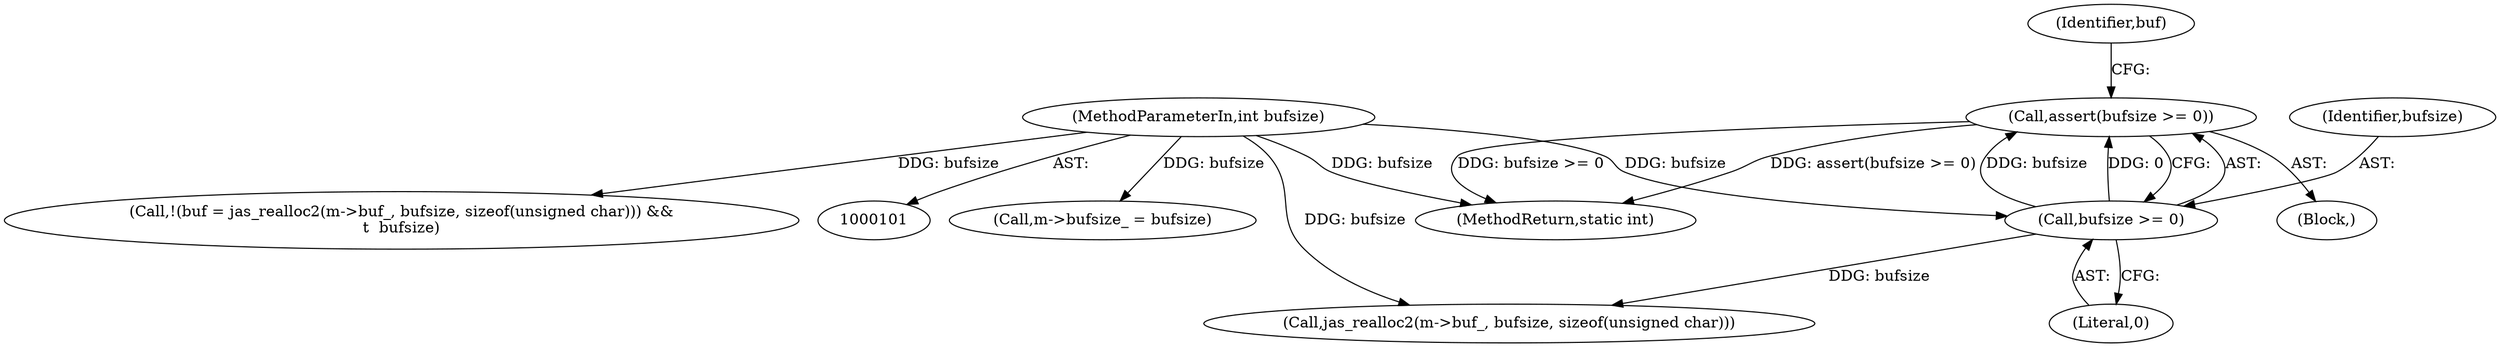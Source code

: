 digraph "0_jasper_44a524e367597af58d6265ae2014468b334d0309@API" {
"1000106" [label="(Call,assert(bufsize >= 0))"];
"1000107" [label="(Call,bufsize >= 0)"];
"1000103" [label="(MethodParameterIn,int bufsize)"];
"1000139" [label="(MethodReturn,static int)"];
"1000114" [label="(Identifier,buf)"];
"1000103" [label="(MethodParameterIn,int bufsize)"];
"1000132" [label="(Call,m->bufsize_ = bufsize)"];
"1000109" [label="(Literal,0)"];
"1000115" [label="(Call,jas_realloc2(m->buf_, bufsize, sizeof(unsigned char)))"];
"1000111" [label="(Call,!(buf = jas_realloc2(m->buf_, bufsize, sizeof(unsigned char))) &&\n\t  bufsize)"];
"1000108" [label="(Identifier,bufsize)"];
"1000106" [label="(Call,assert(bufsize >= 0))"];
"1000104" [label="(Block,)"];
"1000107" [label="(Call,bufsize >= 0)"];
"1000106" -> "1000104"  [label="AST: "];
"1000106" -> "1000107"  [label="CFG: "];
"1000107" -> "1000106"  [label="AST: "];
"1000114" -> "1000106"  [label="CFG: "];
"1000106" -> "1000139"  [label="DDG: bufsize >= 0"];
"1000106" -> "1000139"  [label="DDG: assert(bufsize >= 0)"];
"1000107" -> "1000106"  [label="DDG: bufsize"];
"1000107" -> "1000106"  [label="DDG: 0"];
"1000107" -> "1000109"  [label="CFG: "];
"1000108" -> "1000107"  [label="AST: "];
"1000109" -> "1000107"  [label="AST: "];
"1000103" -> "1000107"  [label="DDG: bufsize"];
"1000107" -> "1000115"  [label="DDG: bufsize"];
"1000103" -> "1000101"  [label="AST: "];
"1000103" -> "1000139"  [label="DDG: bufsize"];
"1000103" -> "1000115"  [label="DDG: bufsize"];
"1000103" -> "1000111"  [label="DDG: bufsize"];
"1000103" -> "1000132"  [label="DDG: bufsize"];
}

